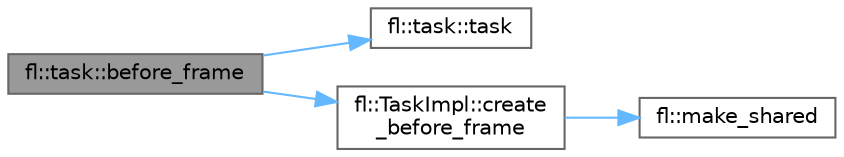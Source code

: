 digraph "fl::task::before_frame"
{
 // INTERACTIVE_SVG=YES
 // LATEX_PDF_SIZE
  bgcolor="transparent";
  edge [fontname=Helvetica,fontsize=10,labelfontname=Helvetica,labelfontsize=10];
  node [fontname=Helvetica,fontsize=10,shape=box,height=0.2,width=0.4];
  rankdir="LR";
  Node1 [id="Node000001",label="fl::task::before_frame",height=0.2,width=0.4,color="gray40", fillcolor="grey60", style="filled", fontcolor="black",tooltip=" "];
  Node1 -> Node2 [id="edge1_Node000001_Node000002",color="steelblue1",style="solid",tooltip=" "];
  Node2 [id="Node000002",label="fl::task::task",height=0.2,width=0.4,color="grey40", fillcolor="white", style="filled",URL="$d7/d86/classfl_1_1task_a8de9b093a6fa45d81791aae251856156.html#a8de9b093a6fa45d81791aae251856156",tooltip=" "];
  Node1 -> Node3 [id="edge2_Node000001_Node000003",color="steelblue1",style="solid",tooltip=" "];
  Node3 [id="Node000003",label="fl::TaskImpl::create\l_before_frame",height=0.2,width=0.4,color="grey40", fillcolor="white", style="filled",URL="$d5/d24/classfl_1_1_task_impl_afb6c3a516cf24f962cee3664a32771da.html#afb6c3a516cf24f962cee3664a32771da",tooltip=" "];
  Node3 -> Node4 [id="edge3_Node000003_Node000004",color="steelblue1",style="solid",tooltip=" "];
  Node4 [id="Node000004",label="fl::make_shared",height=0.2,width=0.4,color="grey40", fillcolor="white", style="filled",URL="$d4/d36/namespacefl_a87ae8a24cc8b709a64f39370e71846af.html#a87ae8a24cc8b709a64f39370e71846af",tooltip=" "];
}
